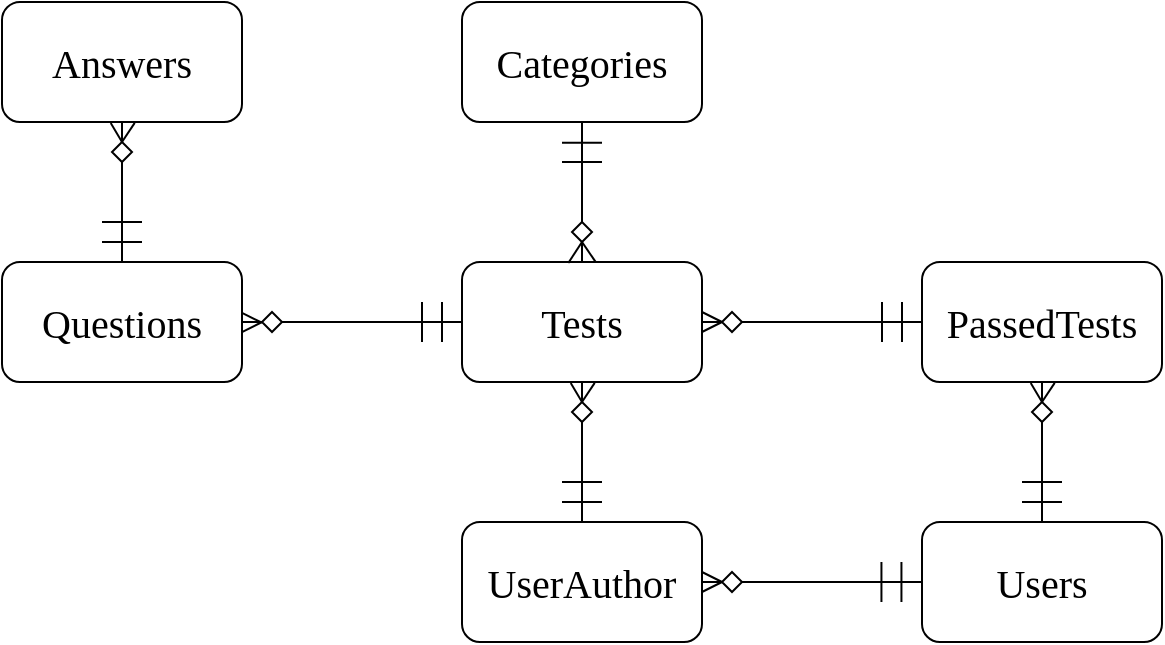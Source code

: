 <mxfile version="13.10.4" type="github">
  <diagram id="-vBi4ZyErzq4BvxYHFU-" name="Page-1">
    <mxGraphModel dx="1350" dy="775" grid="1" gridSize="10" guides="1" tooltips="1" connect="1" arrows="1" fold="1" page="1" pageScale="1" pageWidth="827" pageHeight="1169" math="0" shadow="0">
      <root>
        <mxCell id="0" />
        <mxCell id="1" parent="0" />
        <mxCell id="GvZSH2kwC6cOnJWHe7xY-3" value="&lt;h1 style=&quot;font-size: 20px&quot;&gt;&lt;font style=&quot;font-size: 20px&quot; face=&quot;Times New Roman&quot;&gt;&lt;span style=&quot;font-weight: normal&quot;&gt;Answers&lt;/span&gt;&lt;/font&gt;&lt;/h1&gt;" style="rounded=1;whiteSpace=wrap;html=1;" parent="1" vertex="1">
          <mxGeometry x="110" y="70" width="120" height="60" as="geometry" />
        </mxCell>
        <mxCell id="GvZSH2kwC6cOnJWHe7xY-4" value="&lt;font style=&quot;font-size: 20px&quot; face=&quot;Times New Roman&quot;&gt;Categories&lt;/font&gt;" style="rounded=1;whiteSpace=wrap;html=1;" parent="1" vertex="1">
          <mxGeometry x="340" y="70" width="120" height="60" as="geometry" />
        </mxCell>
        <mxCell id="GvZSH2kwC6cOnJWHe7xY-5" value="&lt;font style=&quot;font-size: 20px&quot; face=&quot;Times New Roman&quot;&gt;Questions&lt;/font&gt;" style="rounded=1;whiteSpace=wrap;html=1;" parent="1" vertex="1">
          <mxGeometry x="110" y="200" width="120" height="60" as="geometry" />
        </mxCell>
        <mxCell id="GvZSH2kwC6cOnJWHe7xY-6" value="&lt;font style=&quot;font-size: 20px&quot; face=&quot;Times New Roman&quot;&gt;Tests&lt;/font&gt;" style="rounded=1;whiteSpace=wrap;html=1;" parent="1" vertex="1">
          <mxGeometry x="340" y="200" width="120" height="60" as="geometry" />
        </mxCell>
        <mxCell id="GvZSH2kwC6cOnJWHe7xY-7" value="Users" style="rounded=1;whiteSpace=wrap;html=1;fontFamily=Times New Roman;fontSize=20;" parent="1" vertex="1">
          <mxGeometry x="570" y="330" width="120" height="60" as="geometry" />
        </mxCell>
        <mxCell id="GvZSH2kwC6cOnJWHe7xY-8" value="&lt;h1 style=&quot;font-size: 20px&quot;&gt;&lt;font face=&quot;Times New Roman&quot;&gt;&lt;span style=&quot;font-weight: normal&quot;&gt;PassedTests&lt;/span&gt;&lt;/font&gt;&lt;/h1&gt;" style="rounded=1;whiteSpace=wrap;html=1;fontStyle=0" parent="1" vertex="1">
          <mxGeometry x="570" y="200" width="120" height="60" as="geometry" />
        </mxCell>
        <mxCell id="GvZSH2kwC6cOnJWHe7xY-17" value="" style="endArrow=none;html=1;fontFamily=Times New Roman;fontSize=20;exitX=0.5;exitY=0;exitDx=0;exitDy=0;" parent="1" source="GvZSH2kwC6cOnJWHe7xY-5" target="GvZSH2kwC6cOnJWHe7xY-3" edge="1">
          <mxGeometry width="50" height="50" relative="1" as="geometry">
            <mxPoint x="145" y="180" as="sourcePoint" />
            <mxPoint x="165" y="132" as="targetPoint" />
          </mxGeometry>
        </mxCell>
        <mxCell id="GvZSH2kwC6cOnJWHe7xY-18" value="" style="endArrow=none;html=1;fontFamily=Times New Roman;fontSize=20;entryX=0.553;entryY=1.007;entryDx=0;entryDy=0;entryPerimeter=0;" parent="1" target="GvZSH2kwC6cOnJWHe7xY-3" edge="1">
          <mxGeometry width="50" height="50" relative="1" as="geometry">
            <mxPoint x="170" y="140" as="sourcePoint" />
            <mxPoint x="180" y="130" as="targetPoint" />
          </mxGeometry>
        </mxCell>
        <mxCell id="GvZSH2kwC6cOnJWHe7xY-19" value="" style="endArrow=none;html=1;fontFamily=Times New Roman;fontSize=20;entryX=0.453;entryY=1.009;entryDx=0;entryDy=0;entryPerimeter=0;" parent="1" target="GvZSH2kwC6cOnJWHe7xY-3" edge="1">
          <mxGeometry width="50" height="50" relative="1" as="geometry">
            <mxPoint x="170" y="140" as="sourcePoint" />
            <mxPoint x="160" y="131" as="targetPoint" />
          </mxGeometry>
        </mxCell>
        <mxCell id="GvZSH2kwC6cOnJWHe7xY-20" value="" style="endArrow=none;html=1;fontFamily=Times New Roman;fontSize=20;" parent="1" edge="1">
          <mxGeometry width="50" height="50" relative="1" as="geometry">
            <mxPoint x="160" y="190" as="sourcePoint" />
            <mxPoint x="180" y="190" as="targetPoint" />
          </mxGeometry>
        </mxCell>
        <mxCell id="GvZSH2kwC6cOnJWHe7xY-22" value="" style="endArrow=none;html=1;fontFamily=Times New Roman;fontSize=20;" parent="1" edge="1">
          <mxGeometry width="50" height="50" relative="1" as="geometry">
            <mxPoint x="160" y="180" as="sourcePoint" />
            <mxPoint x="180" y="180" as="targetPoint" />
          </mxGeometry>
        </mxCell>
        <mxCell id="GvZSH2kwC6cOnJWHe7xY-27" value="" style="endArrow=none;html=1;fontFamily=Times New Roman;fontSize=20;exitX=0.5;exitY=0;exitDx=0;exitDy=0;" parent="1" edge="1">
          <mxGeometry width="50" height="50" relative="1" as="geometry">
            <mxPoint x="400" y="200.36" as="sourcePoint" />
            <mxPoint x="400" y="130.36" as="targetPoint" />
          </mxGeometry>
        </mxCell>
        <mxCell id="GvZSH2kwC6cOnJWHe7xY-28" value="" style="endArrow=none;html=1;fontFamily=Times New Roman;fontSize=20;exitX=0.443;exitY=0.008;exitDx=0;exitDy=0;exitPerimeter=0;" parent="1" source="GvZSH2kwC6cOnJWHe7xY-6" edge="1">
          <mxGeometry width="50" height="50" relative="1" as="geometry">
            <mxPoint x="390" y="200" as="sourcePoint" />
            <mxPoint x="400" y="190" as="targetPoint" />
          </mxGeometry>
        </mxCell>
        <mxCell id="GvZSH2kwC6cOnJWHe7xY-29" value="" style="endArrow=none;html=1;fontFamily=Times New Roman;fontSize=20;exitX=0.556;exitY=-0.003;exitDx=0;exitDy=0;exitPerimeter=0;" parent="1" source="GvZSH2kwC6cOnJWHe7xY-6" edge="1">
          <mxGeometry width="50" height="50" relative="1" as="geometry">
            <mxPoint x="400" y="199" as="sourcePoint" />
            <mxPoint x="400" y="190" as="targetPoint" />
          </mxGeometry>
        </mxCell>
        <mxCell id="GvZSH2kwC6cOnJWHe7xY-31" value="" style="endArrow=none;html=1;fontFamily=Times New Roman;fontSize=20;" parent="1" edge="1">
          <mxGeometry width="50" height="50" relative="1" as="geometry">
            <mxPoint x="390" y="140.36" as="sourcePoint" />
            <mxPoint x="410" y="140.36" as="targetPoint" />
          </mxGeometry>
        </mxCell>
        <mxCell id="GvZSH2kwC6cOnJWHe7xY-32" value="" style="endArrow=none;html=1;fontFamily=Times New Roman;fontSize=20;" parent="1" edge="1">
          <mxGeometry width="50" height="50" relative="1" as="geometry">
            <mxPoint x="390" y="150" as="sourcePoint" />
            <mxPoint x="410" y="150" as="targetPoint" />
          </mxGeometry>
        </mxCell>
        <mxCell id="GvZSH2kwC6cOnJWHe7xY-33" value="" style="endArrow=none;html=1;fontFamily=Times New Roman;fontSize=20;exitX=0;exitY=0.5;exitDx=0;exitDy=0;entryX=1;entryY=0.5;entryDx=0;entryDy=0;" parent="1" source="4CY93P8wAlW1a-aKWTHy-26" target="GvZSH2kwC6cOnJWHe7xY-5" edge="1">
          <mxGeometry width="50" height="50" relative="1" as="geometry">
            <mxPoint x="290" y="260" as="sourcePoint" />
            <mxPoint x="290" y="190" as="targetPoint" />
          </mxGeometry>
        </mxCell>
        <mxCell id="GvZSH2kwC6cOnJWHe7xY-34" value="" style="endArrow=none;html=1;fontFamily=Times New Roman;fontSize=20;exitX=1;exitY=0.585;exitDx=0;exitDy=0;exitPerimeter=0;" parent="1" source="GvZSH2kwC6cOnJWHe7xY-5" edge="1">
          <mxGeometry width="50" height="50" relative="1" as="geometry">
            <mxPoint x="230" y="240" as="sourcePoint" />
            <mxPoint x="240" y="230" as="targetPoint" />
          </mxGeometry>
        </mxCell>
        <mxCell id="GvZSH2kwC6cOnJWHe7xY-35" value="" style="endArrow=none;html=1;fontFamily=Times New Roman;fontSize=20;entryX=0.998;entryY=0.422;entryDx=0;entryDy=0;entryPerimeter=0;" parent="1" target="GvZSH2kwC6cOnJWHe7xY-5" edge="1">
          <mxGeometry width="50" height="50" relative="1" as="geometry">
            <mxPoint x="239.96" y="230.36" as="sourcePoint" />
            <mxPoint x="230.0" y="220" as="targetPoint" />
          </mxGeometry>
        </mxCell>
        <mxCell id="GvZSH2kwC6cOnJWHe7xY-39" value="" style="endArrow=none;html=1;fontFamily=Times New Roman;fontSize=20;" parent="1" edge="1">
          <mxGeometry width="50" height="50" relative="1" as="geometry">
            <mxPoint x="330" y="240" as="sourcePoint" />
            <mxPoint x="330" y="220" as="targetPoint" />
          </mxGeometry>
        </mxCell>
        <mxCell id="GvZSH2kwC6cOnJWHe7xY-40" value="" style="endArrow=none;html=1;fontFamily=Times New Roman;fontSize=20;" parent="1" edge="1">
          <mxGeometry width="50" height="50" relative="1" as="geometry">
            <mxPoint x="320" y="240" as="sourcePoint" />
            <mxPoint x="320" y="220" as="targetPoint" />
          </mxGeometry>
        </mxCell>
        <mxCell id="GvZSH2kwC6cOnJWHe7xY-51" value="" style="endArrow=none;html=1;fontFamily=Times New Roman;fontSize=20;exitX=1;exitY=0.5;exitDx=0;exitDy=0;entryX=0;entryY=0.5;entryDx=0;entryDy=0;" parent="1" source="GvZSH2kwC6cOnJWHe7xY-52" target="GvZSH2kwC6cOnJWHe7xY-8" edge="1">
          <mxGeometry width="50" height="50" relative="1" as="geometry">
            <mxPoint x="460" y="230" as="sourcePoint" />
            <mxPoint x="550" y="230" as="targetPoint" />
          </mxGeometry>
        </mxCell>
        <mxCell id="GvZSH2kwC6cOnJWHe7xY-52" value="" style="rhombus;whiteSpace=wrap;html=1;fontFamily=Times New Roman;fontSize=20;" parent="1" vertex="1">
          <mxGeometry x="470" y="225" width="10" height="10" as="geometry" />
        </mxCell>
        <mxCell id="GvZSH2kwC6cOnJWHe7xY-53" value="" style="endArrow=none;html=1;fontFamily=Times New Roman;fontSize=20;exitX=1;exitY=0.5;exitDx=0;exitDy=0;entryX=0;entryY=0.5;entryDx=0;entryDy=0;" parent="1" source="GvZSH2kwC6cOnJWHe7xY-6" target="GvZSH2kwC6cOnJWHe7xY-52" edge="1">
          <mxGeometry width="50" height="50" relative="1" as="geometry">
            <mxPoint x="460" y="230" as="sourcePoint" />
            <mxPoint x="550" y="230" as="targetPoint" />
          </mxGeometry>
        </mxCell>
        <mxCell id="GvZSH2kwC6cOnJWHe7xY-54" value="" style="endArrow=none;html=1;fontFamily=Times New Roman;fontSize=20;" parent="1" edge="1">
          <mxGeometry width="50" height="50" relative="1" as="geometry">
            <mxPoint x="460" y="235" as="sourcePoint" />
            <mxPoint x="470" y="230" as="targetPoint" />
          </mxGeometry>
        </mxCell>
        <mxCell id="GvZSH2kwC6cOnJWHe7xY-64" value="" style="endArrow=none;html=1;fontFamily=Times New Roman;fontSize=20;entryX=0;entryY=0.5;entryDx=0;entryDy=0;" parent="1" target="GvZSH2kwC6cOnJWHe7xY-52" edge="1">
          <mxGeometry width="50" height="50" relative="1" as="geometry">
            <mxPoint x="460" y="225" as="sourcePoint" />
            <mxPoint x="470" y="220" as="targetPoint" />
          </mxGeometry>
        </mxCell>
        <mxCell id="19oMdDzzHpyb4r0OYOd1-1" value="&lt;font size=&quot;1&quot;&gt;&lt;font style=&quot;font-size: 20px&quot; face=&quot;Times New Roman&quot;&gt;UserAuthor&lt;/font&gt;&lt;/font&gt;" style="rounded=1;whiteSpace=wrap;html=1;" parent="1" vertex="1">
          <mxGeometry x="340" y="330" width="120" height="60" as="geometry" />
        </mxCell>
        <mxCell id="19oMdDzzHpyb4r0OYOd1-6" value="" style="endArrow=none;html=1;fontFamily=Times New Roman;fontSize=20;" parent="1" edge="1">
          <mxGeometry width="50" height="50" relative="1" as="geometry">
            <mxPoint x="170" y="200" as="sourcePoint" />
            <mxPoint x="190" y="200" as="targetPoint" />
          </mxGeometry>
        </mxCell>
        <mxCell id="19oMdDzzHpyb4r0OYOd1-9" value="" style="endArrow=none;html=1;fontFamily=Times New Roman;fontSize=20;exitX=0.5;exitY=0;exitDx=0;exitDy=0;" parent="1" edge="1">
          <mxGeometry width="50" height="50" relative="1" as="geometry">
            <mxPoint x="400" y="330" as="sourcePoint" />
            <mxPoint x="400" y="260" as="targetPoint" />
          </mxGeometry>
        </mxCell>
        <mxCell id="19oMdDzzHpyb4r0OYOd1-10" value="" style="endArrow=none;html=1;fontFamily=Times New Roman;fontSize=20;entryX=0.553;entryY=1.007;entryDx=0;entryDy=0;entryPerimeter=0;" parent="1" edge="1">
          <mxGeometry width="50" height="50" relative="1" as="geometry">
            <mxPoint x="400" y="270" as="sourcePoint" />
            <mxPoint x="406.36" y="260.42" as="targetPoint" />
          </mxGeometry>
        </mxCell>
        <mxCell id="19oMdDzzHpyb4r0OYOd1-11" value="" style="endArrow=none;html=1;fontFamily=Times New Roman;fontSize=20;entryX=0.453;entryY=1.009;entryDx=0;entryDy=0;entryPerimeter=0;" parent="1" edge="1">
          <mxGeometry width="50" height="50" relative="1" as="geometry">
            <mxPoint x="400" y="270" as="sourcePoint" />
            <mxPoint x="394.36" y="260.54" as="targetPoint" />
          </mxGeometry>
        </mxCell>
        <mxCell id="19oMdDzzHpyb4r0OYOd1-12" value="" style="endArrow=none;html=1;fontFamily=Times New Roman;fontSize=20;" parent="1" edge="1">
          <mxGeometry width="50" height="50" relative="1" as="geometry">
            <mxPoint x="390" y="320" as="sourcePoint" />
            <mxPoint x="410" y="320" as="targetPoint" />
          </mxGeometry>
        </mxCell>
        <mxCell id="19oMdDzzHpyb4r0OYOd1-14" value="" style="endArrow=none;html=1;fontFamily=Times New Roman;fontSize=20;" parent="1" edge="1">
          <mxGeometry width="50" height="50" relative="1" as="geometry">
            <mxPoint x="390" y="310" as="sourcePoint" />
            <mxPoint x="410" y="310" as="targetPoint" />
          </mxGeometry>
        </mxCell>
        <mxCell id="4CY93P8wAlW1a-aKWTHy-6" value="" style="endArrow=none;html=1;fontFamily=Times New Roman;fontSize=20;exitX=1;exitY=0.5;exitDx=0;exitDy=0;entryX=0;entryY=0.5;entryDx=0;entryDy=0;" parent="1" source="4CY93P8wAlW1a-aKWTHy-7" target="GvZSH2kwC6cOnJWHe7xY-7" edge="1">
          <mxGeometry width="50" height="50" relative="1" as="geometry">
            <mxPoint x="460" y="360" as="sourcePoint" />
            <mxPoint x="550" y="360" as="targetPoint" />
          </mxGeometry>
        </mxCell>
        <mxCell id="4CY93P8wAlW1a-aKWTHy-7" value="" style="rhombus;whiteSpace=wrap;html=1;fontFamily=Times New Roman;fontSize=20;" parent="1" vertex="1">
          <mxGeometry x="470" y="355" width="10" height="10" as="geometry" />
        </mxCell>
        <mxCell id="4CY93P8wAlW1a-aKWTHy-8" value="" style="endArrow=none;html=1;fontFamily=Times New Roman;fontSize=20;exitX=1;exitY=0.5;exitDx=0;exitDy=0;entryX=0;entryY=0.5;entryDx=0;entryDy=0;" parent="1" target="4CY93P8wAlW1a-aKWTHy-7" edge="1">
          <mxGeometry width="50" height="50" relative="1" as="geometry">
            <mxPoint x="460" y="360" as="sourcePoint" />
            <mxPoint x="550" y="360" as="targetPoint" />
          </mxGeometry>
        </mxCell>
        <mxCell id="4CY93P8wAlW1a-aKWTHy-9" value="" style="endArrow=none;html=1;fontFamily=Times New Roman;fontSize=20;" parent="1" edge="1">
          <mxGeometry width="50" height="50" relative="1" as="geometry">
            <mxPoint x="460" y="365" as="sourcePoint" />
            <mxPoint x="470" y="360" as="targetPoint" />
          </mxGeometry>
        </mxCell>
        <mxCell id="4CY93P8wAlW1a-aKWTHy-10" value="" style="endArrow=none;html=1;fontFamily=Times New Roman;fontSize=20;entryX=0;entryY=0.5;entryDx=0;entryDy=0;" parent="1" target="4CY93P8wAlW1a-aKWTHy-7" edge="1">
          <mxGeometry width="50" height="50" relative="1" as="geometry">
            <mxPoint x="460" y="355" as="sourcePoint" />
            <mxPoint x="470" y="350" as="targetPoint" />
          </mxGeometry>
        </mxCell>
        <mxCell id="4CY93P8wAlW1a-aKWTHy-11" value="" style="endArrow=none;html=1;fontFamily=Times New Roman;fontSize=20;exitX=0.5;exitY=0;exitDx=0;exitDy=0;" parent="1" source="4CY93P8wAlW1a-aKWTHy-16" edge="1">
          <mxGeometry width="50" height="50" relative="1" as="geometry">
            <mxPoint x="630" y="330" as="sourcePoint" />
            <mxPoint x="630" y="260" as="targetPoint" />
          </mxGeometry>
        </mxCell>
        <mxCell id="4CY93P8wAlW1a-aKWTHy-12" value="" style="endArrow=none;html=1;fontFamily=Times New Roman;fontSize=20;entryX=0.553;entryY=1.007;entryDx=0;entryDy=0;entryPerimeter=0;" parent="1" edge="1">
          <mxGeometry width="50" height="50" relative="1" as="geometry">
            <mxPoint x="630" y="270" as="sourcePoint" />
            <mxPoint x="636.36" y="260.42" as="targetPoint" />
          </mxGeometry>
        </mxCell>
        <mxCell id="4CY93P8wAlW1a-aKWTHy-13" value="" style="endArrow=none;html=1;fontFamily=Times New Roman;fontSize=20;entryX=0.453;entryY=1.009;entryDx=0;entryDy=0;entryPerimeter=0;" parent="1" edge="1">
          <mxGeometry width="50" height="50" relative="1" as="geometry">
            <mxPoint x="630" y="270" as="sourcePoint" />
            <mxPoint x="624.36" y="260.54" as="targetPoint" />
          </mxGeometry>
        </mxCell>
        <mxCell id="4CY93P8wAlW1a-aKWTHy-14" value="" style="endArrow=none;html=1;fontFamily=Times New Roman;fontSize=20;" parent="1" edge="1">
          <mxGeometry width="50" height="50" relative="1" as="geometry">
            <mxPoint x="620" y="320" as="sourcePoint" />
            <mxPoint x="640" y="320" as="targetPoint" />
          </mxGeometry>
        </mxCell>
        <mxCell id="4CY93P8wAlW1a-aKWTHy-15" value="" style="endArrow=none;html=1;fontFamily=Times New Roman;fontSize=20;" parent="1" edge="1">
          <mxGeometry width="50" height="50" relative="1" as="geometry">
            <mxPoint x="620" y="310" as="sourcePoint" />
            <mxPoint x="640" y="310" as="targetPoint" />
          </mxGeometry>
        </mxCell>
        <mxCell id="4CY93P8wAlW1a-aKWTHy-16" value="" style="rhombus;whiteSpace=wrap;html=1;fontFamily=Times New Roman;fontSize=20;" parent="1" vertex="1">
          <mxGeometry x="625" y="270" width="10" height="10" as="geometry" />
        </mxCell>
        <mxCell id="4CY93P8wAlW1a-aKWTHy-17" value="" style="endArrow=none;html=1;fontFamily=Times New Roman;fontSize=20;exitX=0.5;exitY=0;exitDx=0;exitDy=0;" parent="1" target="4CY93P8wAlW1a-aKWTHy-16" edge="1">
          <mxGeometry width="50" height="50" relative="1" as="geometry">
            <mxPoint x="630" y="330" as="sourcePoint" />
            <mxPoint x="630" y="260" as="targetPoint" />
          </mxGeometry>
        </mxCell>
        <mxCell id="4CY93P8wAlW1a-aKWTHy-19" value="" style="endArrow=none;html=1;fontFamily=Times New Roman;fontSize=20;" parent="1" edge="1">
          <mxGeometry width="50" height="50" relative="1" as="geometry">
            <mxPoint x="559.72" y="370" as="sourcePoint" />
            <mxPoint x="559.72" y="350" as="targetPoint" />
          </mxGeometry>
        </mxCell>
        <mxCell id="4CY93P8wAlW1a-aKWTHy-20" value="" style="endArrow=none;html=1;fontFamily=Times New Roman;fontSize=20;" parent="1" edge="1">
          <mxGeometry width="50" height="50" relative="1" as="geometry">
            <mxPoint x="549.72" y="370" as="sourcePoint" />
            <mxPoint x="549.72" y="350" as="targetPoint" />
          </mxGeometry>
        </mxCell>
        <mxCell id="4CY93P8wAlW1a-aKWTHy-21" value="" style="endArrow=none;html=1;fontFamily=Times New Roman;fontSize=20;" parent="1" edge="1">
          <mxGeometry width="50" height="50" relative="1" as="geometry">
            <mxPoint x="560" y="240" as="sourcePoint" />
            <mxPoint x="560" y="220" as="targetPoint" />
          </mxGeometry>
        </mxCell>
        <mxCell id="4CY93P8wAlW1a-aKWTHy-22" value="" style="endArrow=none;html=1;fontFamily=Times New Roman;fontSize=20;" parent="1" edge="1">
          <mxGeometry width="50" height="50" relative="1" as="geometry">
            <mxPoint x="550" y="240" as="sourcePoint" />
            <mxPoint x="550" y="220" as="targetPoint" />
          </mxGeometry>
        </mxCell>
        <mxCell id="4CY93P8wAlW1a-aKWTHy-24" value="" style="rhombus;whiteSpace=wrap;html=1;fontFamily=Times New Roman;fontSize=20;" parent="1" vertex="1">
          <mxGeometry x="395" y="270" width="10" height="10" as="geometry" />
        </mxCell>
        <mxCell id="4CY93P8wAlW1a-aKWTHy-25" value="" style="rhombus;whiteSpace=wrap;html=1;fontFamily=Times New Roman;fontSize=20;" parent="1" vertex="1">
          <mxGeometry x="395" y="180" width="10" height="10" as="geometry" />
        </mxCell>
        <mxCell id="4CY93P8wAlW1a-aKWTHy-26" value="" style="rhombus;whiteSpace=wrap;html=1;fontFamily=Times New Roman;fontSize=20;" parent="1" vertex="1">
          <mxGeometry x="240" y="225" width="10" height="10" as="geometry" />
        </mxCell>
        <mxCell id="4CY93P8wAlW1a-aKWTHy-27" value="" style="endArrow=none;html=1;fontFamily=Times New Roman;fontSize=20;exitX=0;exitY=0.5;exitDx=0;exitDy=0;entryX=1;entryY=0.5;entryDx=0;entryDy=0;" parent="1" source="GvZSH2kwC6cOnJWHe7xY-6" target="4CY93P8wAlW1a-aKWTHy-26" edge="1">
          <mxGeometry width="50" height="50" relative="1" as="geometry">
            <mxPoint x="340" y="230" as="sourcePoint" />
            <mxPoint x="230" y="230" as="targetPoint" />
          </mxGeometry>
        </mxCell>
        <mxCell id="4CY93P8wAlW1a-aKWTHy-28" value="" style="rhombus;whiteSpace=wrap;html=1;fontFamily=Times New Roman;fontSize=20;" parent="1" vertex="1">
          <mxGeometry x="165" y="140" width="10" height="10" as="geometry" />
        </mxCell>
      </root>
    </mxGraphModel>
  </diagram>
</mxfile>
